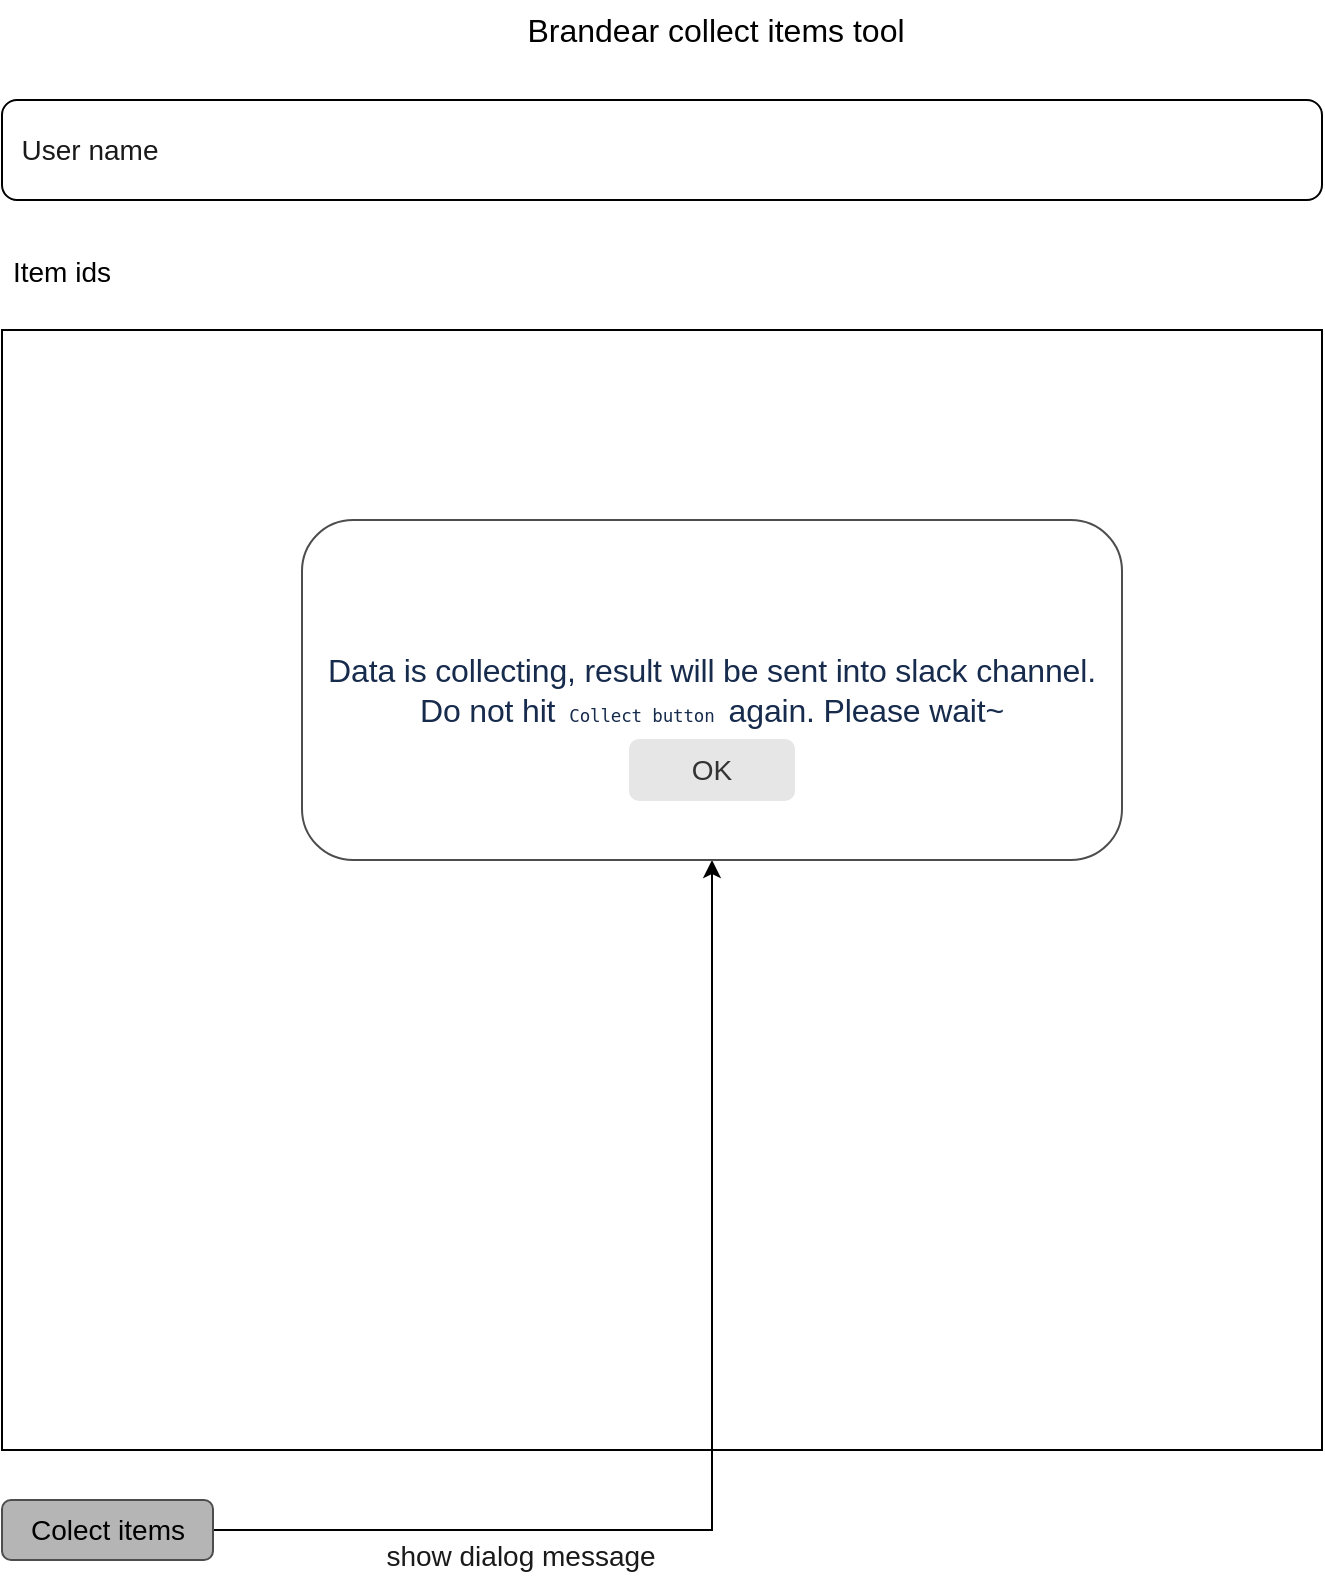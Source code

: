 <mxfile version="15.8.2" type="github">
  <diagram id="4HKZma3D7JSOj2orrfjP" name="Page-1">
    <mxGraphModel dx="1902" dy="1050" grid="1" gridSize="10" guides="1" tooltips="1" connect="1" arrows="1" fold="1" page="1" pageScale="1" pageWidth="827" pageHeight="1169" math="0" shadow="0">
      <root>
        <mxCell id="0" />
        <mxCell id="1" parent="0" />
        <mxCell id="CtUeDrjdaO4ztGRpP8B1-1" value="&lt;font style=&quot;font-size: 16px&quot;&gt;Brandear collect items tool&lt;/font&gt;" style="text;html=1;strokeColor=none;fillColor=none;align=center;verticalAlign=middle;whiteSpace=wrap;rounded=0;" vertex="1" parent="1">
          <mxGeometry x="324" y="40" width="226" height="30" as="geometry" />
        </mxCell>
        <mxCell id="CtUeDrjdaO4ztGRpP8B1-2" value="&lt;font style=&quot;font-size: 14px&quot;&gt;Item ids&lt;/font&gt;" style="text;html=1;strokeColor=none;fillColor=none;align=center;verticalAlign=middle;whiteSpace=wrap;rounded=0;fontSize=16;" vertex="1" parent="1">
          <mxGeometry x="80" y="160" width="60" height="30" as="geometry" />
        </mxCell>
        <mxCell id="CtUeDrjdaO4ztGRpP8B1-3" value="" style="rounded=0;whiteSpace=wrap;html=1;fontSize=14;" vertex="1" parent="1">
          <mxGeometry x="80" y="205" width="660" height="560" as="geometry" />
        </mxCell>
        <mxCell id="CtUeDrjdaO4ztGRpP8B1-8" value="" style="edgeStyle=orthogonalEdgeStyle;rounded=0;orthogonalLoop=1;jettySize=auto;html=1;fontSize=14;fontColor=#000000;" edge="1" parent="1" source="CtUeDrjdaO4ztGRpP8B1-5" target="CtUeDrjdaO4ztGRpP8B1-7">
          <mxGeometry relative="1" as="geometry" />
        </mxCell>
        <mxCell id="CtUeDrjdaO4ztGRpP8B1-5" value="&lt;font style=&quot;font-size: 14px&quot; color=&quot;#000000&quot;&gt;Colect items&lt;/font&gt;" style="rounded=1;html=1;shadow=0;dashed=0;whiteSpace=wrap;fontSize=10;fillColor=#B5B5B5;align=center;strokeColor=#4D4D4D;fontColor=#ffffff;" vertex="1" parent="1">
          <mxGeometry x="80" y="790" width="105.5" height="30" as="geometry" />
        </mxCell>
        <mxCell id="CtUeDrjdaO4ztGRpP8B1-7" value="&lt;span style=&quot;color: rgb(23 , 43 , 77) ; font-family: , &amp;#34;blinkmacsystemfont&amp;#34; , &amp;#34;segoe ui&amp;#34; , &amp;#34;roboto&amp;#34; , &amp;#34;noto sans&amp;#34; , &amp;#34;ubuntu&amp;#34; , &amp;#34;droid sans&amp;#34; , &amp;#34;helvetica neue&amp;#34; , sans-serif ; font-size: 16px ; letter-spacing: -0.08px ; text-align: left ; background-color: rgb(255 , 255 , 255)&quot;&gt;Data is collecting, result will be sent into slack channel. Do not hit &lt;/span&gt;&lt;code class=&quot;code css-9z42f9&quot; style=&quot;font-family: , &amp;#34;sf mono&amp;#34; , &amp;#34;segoe ui mono&amp;#34; , &amp;#34;roboto mono&amp;#34; , &amp;#34;ubuntu mono&amp;#34; , &amp;#34;menlo&amp;#34; , &amp;#34;consolas&amp;#34; , &amp;#34;courier&amp;#34; , monospace ; font-size: 0.875em ; color: rgb(23 , 43 , 77) ; border-style: none ; border-radius: 3px ; display: inline ; padding: 2px 0.5ch ; overflow-wrap: break-word ; overflow: auto ; letter-spacing: -0.08px ; text-align: left&quot;&gt;Collect button&lt;/code&gt;&lt;span style=&quot;color: rgb(23 , 43 , 77) ; font-family: , &amp;#34;blinkmacsystemfont&amp;#34; , &amp;#34;segoe ui&amp;#34; , &amp;#34;roboto&amp;#34; , &amp;#34;noto sans&amp;#34; , &amp;#34;ubuntu&amp;#34; , &amp;#34;droid sans&amp;#34; , &amp;#34;helvetica neue&amp;#34; , sans-serif ; font-size: 16px ; letter-spacing: -0.08px ; text-align: left ; background-color: rgb(255 , 255 , 255)&quot;&gt; again. Please wait~&lt;/span&gt;" style="whiteSpace=wrap;html=1;rounded=1;shadow=0;dashed=0;fontSize=10;fontColor=#ffffff;strokeColor=#4D4D4D;fillColor=#FFFFFF;" vertex="1" parent="1">
          <mxGeometry x="230" y="300" width="410" height="170" as="geometry" />
        </mxCell>
        <mxCell id="CtUeDrjdaO4ztGRpP8B1-9" value="&lt;font style=&quot;font-size: 14px&quot;&gt;show dialog message&lt;/font&gt;" style="text;html=1;align=center;verticalAlign=middle;resizable=0;points=[];autosize=1;strokeColor=none;fillColor=none;fontSize=20;fontColor=#1A1A1A;" vertex="1" parent="1">
          <mxGeometry x="264" y="800" width="150" height="30" as="geometry" />
        </mxCell>
        <mxCell id="CtUeDrjdaO4ztGRpP8B1-10" value="&lt;font style=&quot;font-size: 14px&quot;&gt;OK&lt;/font&gt;" style="rounded=1;html=1;shadow=0;dashed=0;whiteSpace=wrap;fontSize=10;fillColor=#E6E6E6;align=center;strokeColor=#E6E6E6;fontColor=#333333;" vertex="1" parent="1">
          <mxGeometry x="394" y="410" width="82" height="30" as="geometry" />
        </mxCell>
        <mxCell id="CtUeDrjdaO4ztGRpP8B1-12" value="&amp;nbsp; User name" style="rounded=1;whiteSpace=wrap;html=1;fontSize=14;fontColor=#1A1A1A;fillColor=#FFFFFF;align=left;" vertex="1" parent="1">
          <mxGeometry x="80" y="90" width="660" height="50" as="geometry" />
        </mxCell>
      </root>
    </mxGraphModel>
  </diagram>
</mxfile>
